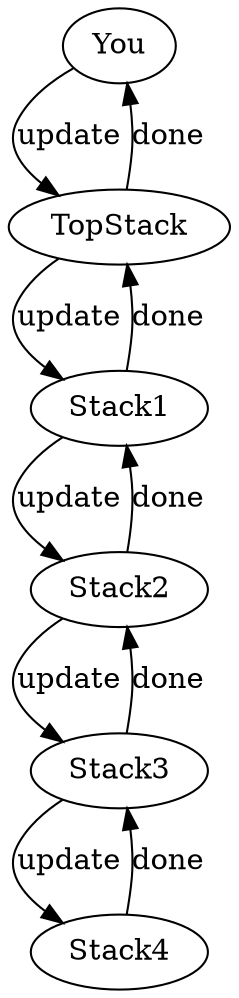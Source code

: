 digraph G { nodesep=0.5
  You -> TopStack[label="update"]
  TopStack -> Stack1[label="update"]
  Stack1 -> TopStack[label="done"]
  Stack1 -> Stack2[label="update"]
  Stack2 -> Stack1[label="done"]
  Stack2 -> Stack3[label="update"]
  Stack3 -> Stack2[label="done"]
  Stack3 -> Stack4[label="update"]
  Stack4 -> Stack3[label="done"]
  TopStack -> You[label="done"]
}
